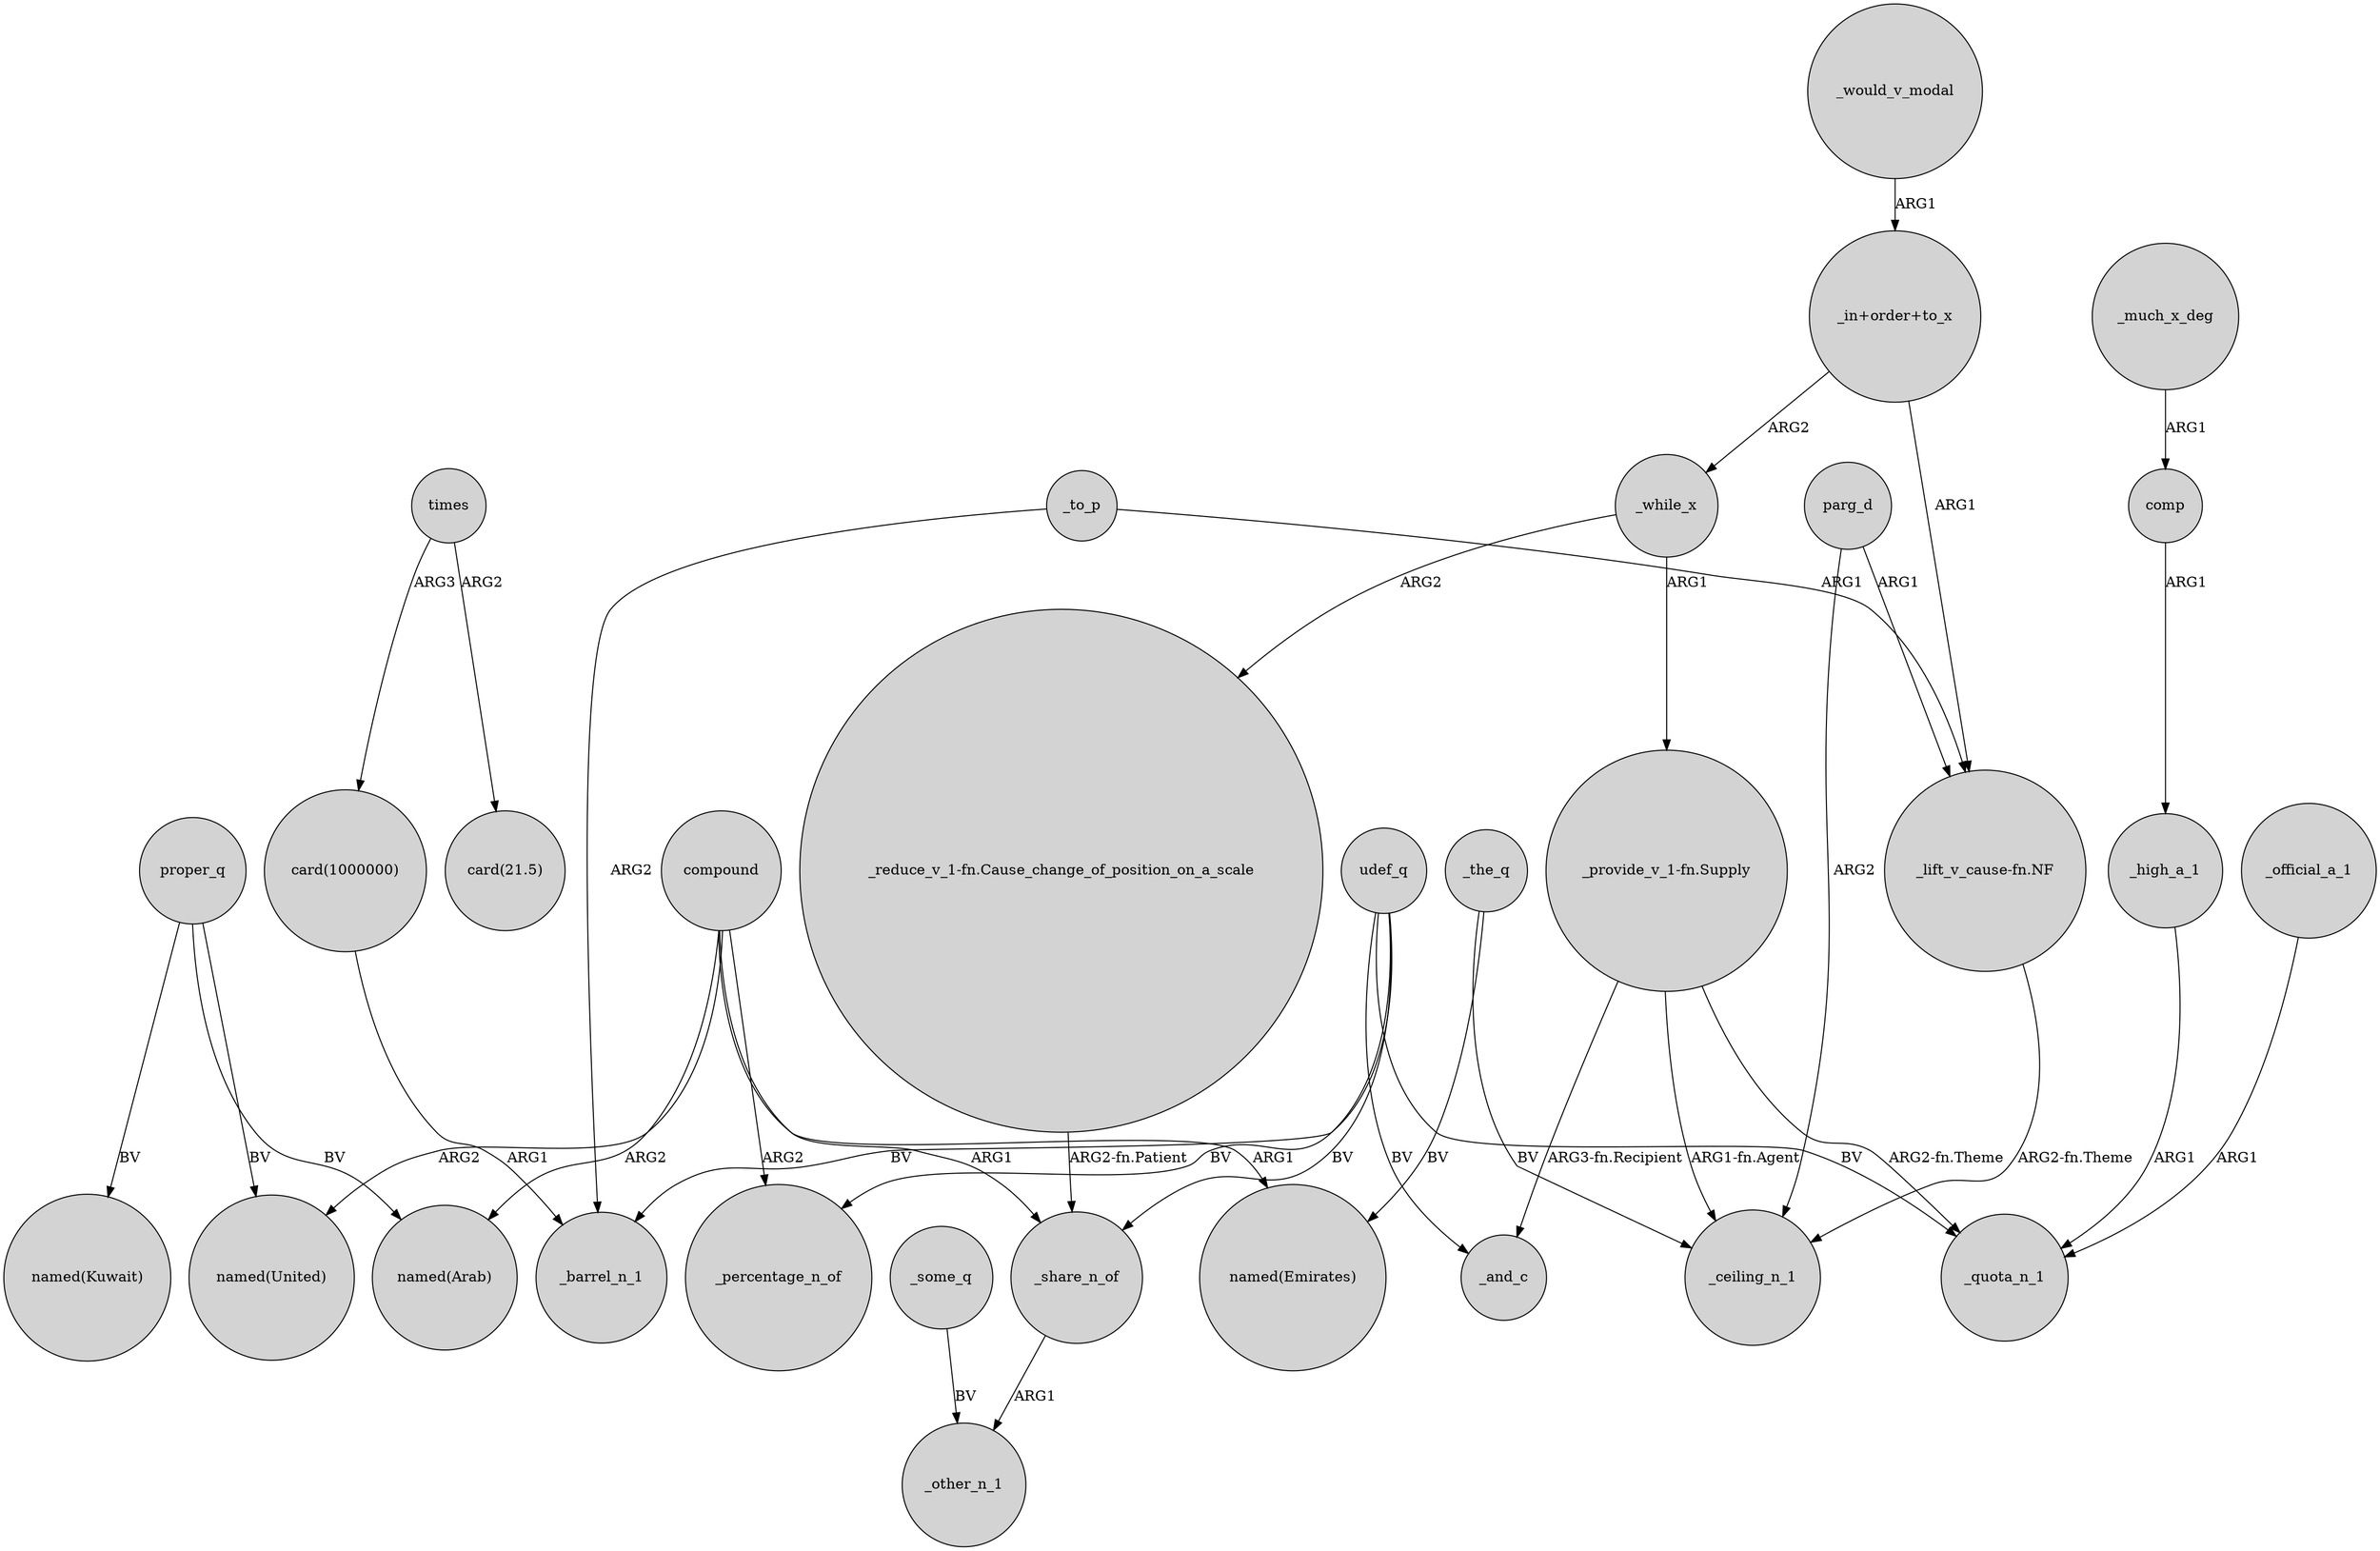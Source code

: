 digraph {
	node [shape=circle style=filled]
	_while_x -> "_provide_v_1-fn.Supply" [label=ARG1]
	"_reduce_v_1-fn.Cause_change_of_position_on_a_scale" -> _share_n_of [label="ARG2-fn.Patient"]
	"_provide_v_1-fn.Supply" -> _and_c [label="ARG3-fn.Recipient"]
	_to_p -> "_lift_v_cause-fn.NF" [label=ARG1]
	compound -> _percentage_n_of [label=ARG2]
	_would_v_modal -> "_in+order+to_x" [label=ARG1]
	"card(1000000)" -> _barrel_n_1 [label=ARG1]
	comp -> _high_a_1 [label=ARG1]
	compound -> "named(Arab)" [label=ARG2]
	times -> "card(21.5)" [label=ARG2]
	"_provide_v_1-fn.Supply" -> _ceiling_n_1 [label="ARG1-fn.Agent"]
	_the_q -> "named(Emirates)" [label=BV]
	proper_q -> "named(Kuwait)" [label=BV]
	_to_p -> _barrel_n_1 [label=ARG2]
	times -> "card(1000000)" [label=ARG3]
	parg_d -> "_lift_v_cause-fn.NF" [label=ARG1]
	compound -> _share_n_of [label=ARG1]
	udef_q -> _percentage_n_of [label=BV]
	"_lift_v_cause-fn.NF" -> _ceiling_n_1 [label="ARG2-fn.Theme"]
	"_in+order+to_x" -> _while_x [label=ARG2]
	proper_q -> "named(United)" [label=BV]
	"_in+order+to_x" -> "_lift_v_cause-fn.NF" [label=ARG1]
	udef_q -> _share_n_of [label=BV]
	parg_d -> _ceiling_n_1 [label=ARG2]
	compound -> "named(Emirates)" [label=ARG1]
	_some_q -> _other_n_1 [label=BV]
	_official_a_1 -> _quota_n_1 [label=ARG1]
	_while_x -> "_reduce_v_1-fn.Cause_change_of_position_on_a_scale" [label=ARG2]
	_high_a_1 -> _quota_n_1 [label=ARG1]
	udef_q -> _quota_n_1 [label=BV]
	udef_q -> _barrel_n_1 [label=BV]
	_much_x_deg -> comp [label=ARG1]
	"_provide_v_1-fn.Supply" -> _quota_n_1 [label="ARG2-fn.Theme"]
	compound -> "named(United)" [label=ARG2]
	udef_q -> _and_c [label=BV]
	_the_q -> _ceiling_n_1 [label=BV]
	proper_q -> "named(Arab)" [label=BV]
	_share_n_of -> _other_n_1 [label=ARG1]
}
